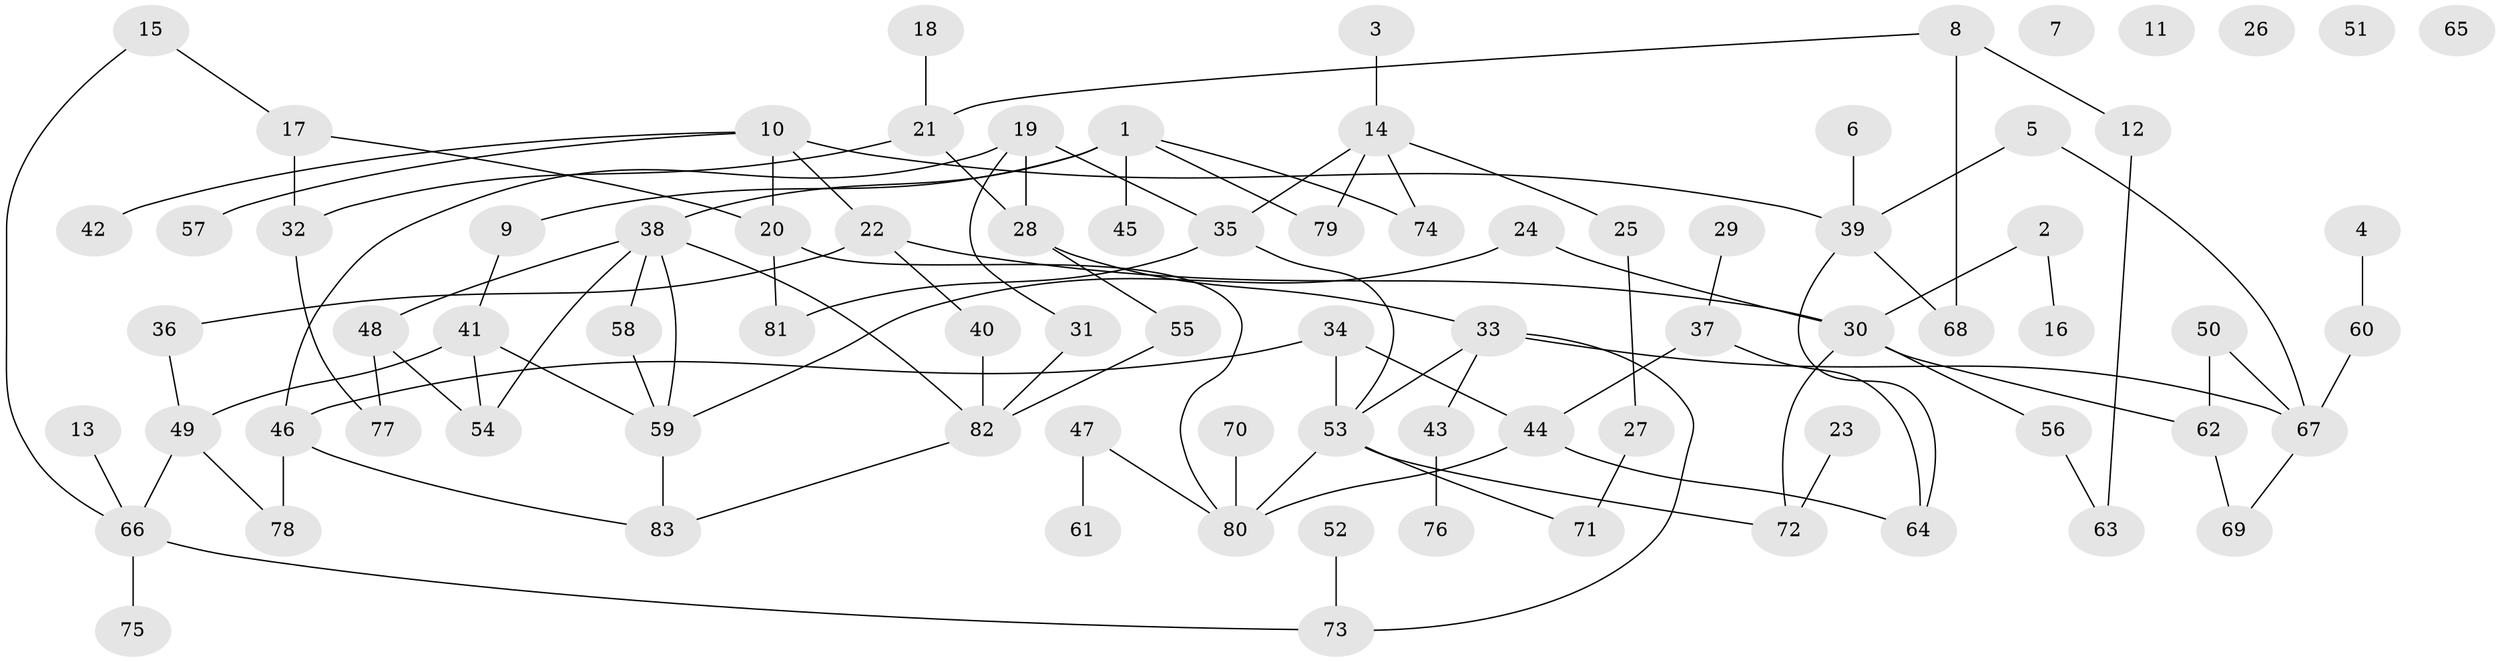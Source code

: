 // coarse degree distribution, {2: 0.3333333333333333, 1: 0.18518518518518517, 3: 0.1111111111111111, 4: 0.2037037037037037, 6: 0.09259259259259259, 5: 0.07407407407407407}
// Generated by graph-tools (version 1.1) at 2025/35/03/04/25 23:35:58]
// undirected, 83 vertices, 107 edges
graph export_dot {
  node [color=gray90,style=filled];
  1;
  2;
  3;
  4;
  5;
  6;
  7;
  8;
  9;
  10;
  11;
  12;
  13;
  14;
  15;
  16;
  17;
  18;
  19;
  20;
  21;
  22;
  23;
  24;
  25;
  26;
  27;
  28;
  29;
  30;
  31;
  32;
  33;
  34;
  35;
  36;
  37;
  38;
  39;
  40;
  41;
  42;
  43;
  44;
  45;
  46;
  47;
  48;
  49;
  50;
  51;
  52;
  53;
  54;
  55;
  56;
  57;
  58;
  59;
  60;
  61;
  62;
  63;
  64;
  65;
  66;
  67;
  68;
  69;
  70;
  71;
  72;
  73;
  74;
  75;
  76;
  77;
  78;
  79;
  80;
  81;
  82;
  83;
  1 -- 9;
  1 -- 38;
  1 -- 45;
  1 -- 74;
  1 -- 79;
  2 -- 16;
  2 -- 30;
  3 -- 14;
  4 -- 60;
  5 -- 39;
  5 -- 67;
  6 -- 39;
  8 -- 12;
  8 -- 21;
  8 -- 68;
  9 -- 41;
  10 -- 20;
  10 -- 22;
  10 -- 39;
  10 -- 42;
  10 -- 57;
  12 -- 63;
  13 -- 66;
  14 -- 25;
  14 -- 35;
  14 -- 74;
  14 -- 79;
  15 -- 17;
  15 -- 66;
  17 -- 20;
  17 -- 32;
  18 -- 21;
  19 -- 28;
  19 -- 31;
  19 -- 35;
  19 -- 46;
  20 -- 80;
  20 -- 81;
  21 -- 28;
  21 -- 32;
  22 -- 30;
  22 -- 36;
  22 -- 40;
  23 -- 72;
  24 -- 30;
  24 -- 59;
  25 -- 27;
  27 -- 71;
  28 -- 33;
  28 -- 55;
  29 -- 37;
  30 -- 56;
  30 -- 62;
  30 -- 72;
  31 -- 82;
  32 -- 77;
  33 -- 43;
  33 -- 53;
  33 -- 67;
  33 -- 73;
  34 -- 44;
  34 -- 46;
  34 -- 53;
  35 -- 53;
  35 -- 81;
  36 -- 49;
  37 -- 44;
  37 -- 64;
  38 -- 48;
  38 -- 54;
  38 -- 58;
  38 -- 59;
  38 -- 82;
  39 -- 64;
  39 -- 68;
  40 -- 82;
  41 -- 49;
  41 -- 54;
  41 -- 59;
  43 -- 76;
  44 -- 64;
  44 -- 80;
  46 -- 78;
  46 -- 83;
  47 -- 61;
  47 -- 80;
  48 -- 54;
  48 -- 77;
  49 -- 66;
  49 -- 78;
  50 -- 62;
  50 -- 67;
  52 -- 73;
  53 -- 71;
  53 -- 72;
  53 -- 80;
  55 -- 82;
  56 -- 63;
  58 -- 59;
  59 -- 83;
  60 -- 67;
  62 -- 69;
  66 -- 73;
  66 -- 75;
  67 -- 69;
  70 -- 80;
  82 -- 83;
}
